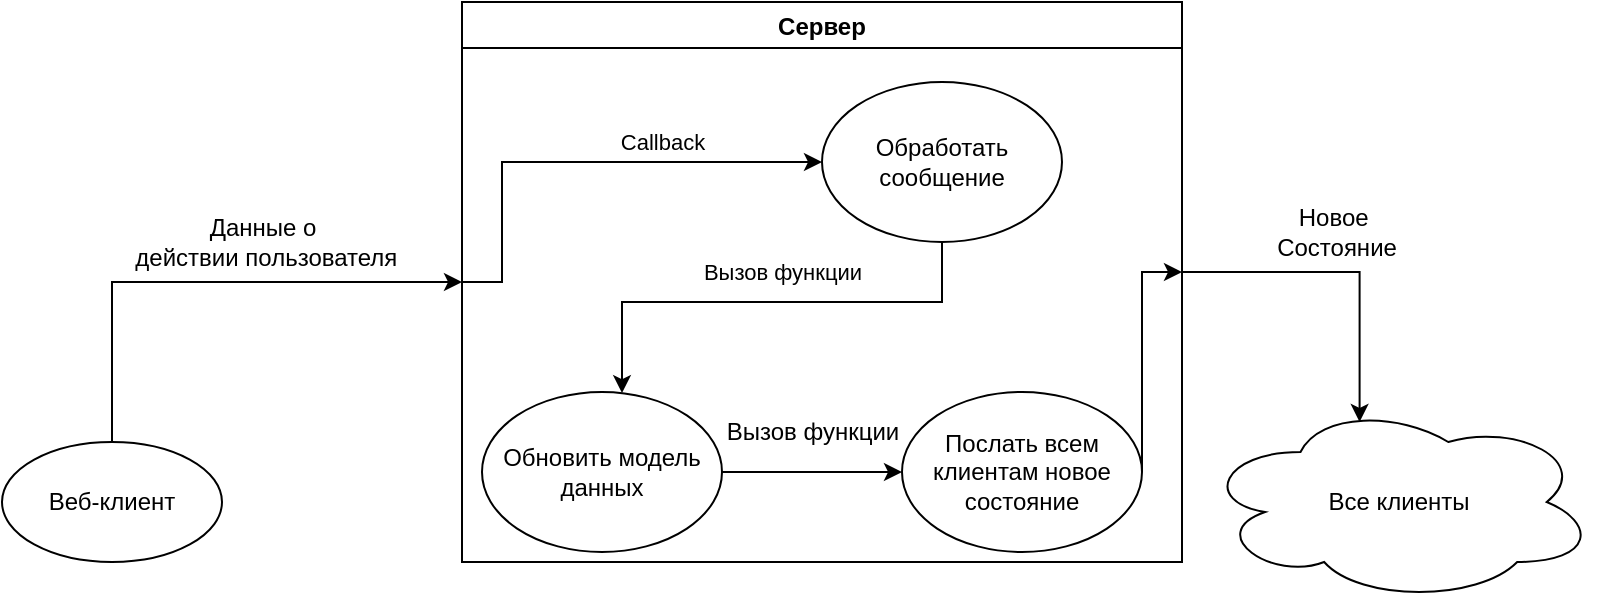 <mxfile version="10.7.1" type="device"><diagram id="R-Iso9etgkiy35jabJ_L" name="Page-1"><mxGraphModel dx="1394" dy="747" grid="1" gridSize="10" guides="1" tooltips="1" connect="1" arrows="1" fold="1" page="1" pageScale="1" pageWidth="827" pageHeight="1169" math="0" shadow="0"><root><mxCell id="0"/><mxCell id="1" parent="0"/><mxCell id="2t2cCGpDgxDQgtQVX-Z_-20" value="" style="edgeStyle=orthogonalEdgeStyle;rounded=0;orthogonalLoop=1;jettySize=auto;html=1;entryX=0;entryY=0.5;entryDx=0;entryDy=0;exitX=0.5;exitY=0;exitDx=0;exitDy=0;" edge="1" parent="1" source="2t2cCGpDgxDQgtQVX-Z_-2" target="2t2cCGpDgxDQgtQVX-Z_-7"><mxGeometry relative="1" as="geometry"><mxPoint x="170" y="175" as="sourcePoint"/><mxPoint x="330" y="220" as="targetPoint"/></mxGeometry></mxCell><mxCell id="2t2cCGpDgxDQgtQVX-Z_-21" value="Данные о&lt;br&gt;&amp;nbsp;действии пользователя" style="text;html=1;resizable=0;points=[];align=center;verticalAlign=middle;labelBackgroundColor=#ffffff;" vertex="1" connectable="0" parent="2t2cCGpDgxDQgtQVX-Z_-20"><mxGeometry x="-0.28" y="-1" relative="1" as="geometry"><mxPoint x="63" y="-21" as="offset"/></mxGeometry></mxCell><mxCell id="2t2cCGpDgxDQgtQVX-Z_-2" value="Веб-клиент" style="ellipse;whiteSpace=wrap;html=1;" vertex="1" parent="1"><mxGeometry x="10" y="295" width="110" height="60" as="geometry"/></mxCell><mxCell id="2t2cCGpDgxDQgtQVX-Z_-29" style="edgeStyle=orthogonalEdgeStyle;rounded=0;orthogonalLoop=1;jettySize=auto;html=1;exitX=1;exitY=0.5;exitDx=0;exitDy=0;entryX=0.4;entryY=0.1;entryDx=0;entryDy=0;entryPerimeter=0;" edge="1" parent="1" source="2t2cCGpDgxDQgtQVX-Z_-7" target="2t2cCGpDgxDQgtQVX-Z_-12"><mxGeometry relative="1" as="geometry"><Array as="points"><mxPoint x="689" y="210"/></Array></mxGeometry></mxCell><mxCell id="2t2cCGpDgxDQgtQVX-Z_-33" value="Новое&amp;nbsp;&lt;br&gt;Состояние&lt;br&gt;" style="text;html=1;resizable=0;points=[];align=center;verticalAlign=middle;labelBackgroundColor=#ffffff;" vertex="1" connectable="0" parent="2t2cCGpDgxDQgtQVX-Z_-29"><mxGeometry x="-0.293" y="2" relative="1" as="geometry"><mxPoint x="22" y="-18" as="offset"/></mxGeometry></mxCell><mxCell id="2t2cCGpDgxDQgtQVX-Z_-7" value="Сервер" style="swimlane;" vertex="1" parent="1"><mxGeometry x="240" y="75" width="360" height="280" as="geometry"/></mxCell><mxCell id="2t2cCGpDgxDQgtQVX-Z_-46" value="Вызов функции" style="edgeStyle=orthogonalEdgeStyle;rounded=0;orthogonalLoop=1;jettySize=auto;html=1;" edge="1" parent="2t2cCGpDgxDQgtQVX-Z_-7" source="2t2cCGpDgxDQgtQVX-Z_-34" target="2t2cCGpDgxDQgtQVX-Z_-37"><mxGeometry x="-0.066" y="-15" relative="1" as="geometry"><Array as="points"><mxPoint x="240" y="150"/><mxPoint x="80" y="150"/></Array><mxPoint as="offset"/></mxGeometry></mxCell><mxCell id="2t2cCGpDgxDQgtQVX-Z_-34" value="Обработать сообщение" style="ellipse;whiteSpace=wrap;html=1;" vertex="1" parent="2t2cCGpDgxDQgtQVX-Z_-7"><mxGeometry x="180" y="40" width="120" height="80" as="geometry"/></mxCell><mxCell id="2t2cCGpDgxDQgtQVX-Z_-41" value="" style="edgeStyle=orthogonalEdgeStyle;rounded=0;orthogonalLoop=1;jettySize=auto;html=1;" edge="1" parent="2t2cCGpDgxDQgtQVX-Z_-7" source="2t2cCGpDgxDQgtQVX-Z_-37" target="2t2cCGpDgxDQgtQVX-Z_-40"><mxGeometry relative="1" as="geometry"/></mxCell><mxCell id="2t2cCGpDgxDQgtQVX-Z_-49" value="&lt;span&gt;Вызов функции&lt;/span&gt;" style="text;html=1;resizable=0;points=[];align=center;verticalAlign=middle;labelBackgroundColor=#ffffff;" vertex="1" connectable="0" parent="2t2cCGpDgxDQgtQVX-Z_-41"><mxGeometry x="-0.222" y="2" relative="1" as="geometry"><mxPoint x="10" y="-18" as="offset"/></mxGeometry></mxCell><mxCell id="2t2cCGpDgxDQgtQVX-Z_-37" value="Обновить модель данных" style="ellipse;whiteSpace=wrap;html=1;" vertex="1" parent="2t2cCGpDgxDQgtQVX-Z_-7"><mxGeometry x="10" y="195" width="120" height="80" as="geometry"/></mxCell><mxCell id="2t2cCGpDgxDQgtQVX-Z_-40" value="Послать всем клиентам новое состояние" style="ellipse;whiteSpace=wrap;html=1;" vertex="1" parent="2t2cCGpDgxDQgtQVX-Z_-7"><mxGeometry x="220" y="195" width="120" height="80" as="geometry"/></mxCell><mxCell id="2t2cCGpDgxDQgtQVX-Z_-45" value="Callback" style="edgeStyle=orthogonalEdgeStyle;rounded=0;orthogonalLoop=1;jettySize=auto;html=1;exitX=0;exitY=0.5;exitDx=0;exitDy=0;entryX=0;entryY=0.5;entryDx=0;entryDy=0;" edge="1" parent="2t2cCGpDgxDQgtQVX-Z_-7" source="2t2cCGpDgxDQgtQVX-Z_-7" target="2t2cCGpDgxDQgtQVX-Z_-34"><mxGeometry x="0.333" y="10" relative="1" as="geometry"><Array as="points"><mxPoint x="20" y="140"/><mxPoint x="20" y="80"/></Array><mxPoint as="offset"/></mxGeometry></mxCell><mxCell id="2t2cCGpDgxDQgtQVX-Z_-12" value="Все клиенты" style="ellipse;shape=cloud;whiteSpace=wrap;html=1;" vertex="1" parent="1"><mxGeometry x="610" y="275" width="197" height="100" as="geometry"/></mxCell><mxCell id="2t2cCGpDgxDQgtQVX-Z_-42" value="" style="edgeStyle=orthogonalEdgeStyle;rounded=0;orthogonalLoop=1;jettySize=auto;html=1;" edge="1" parent="1" source="2t2cCGpDgxDQgtQVX-Z_-40"><mxGeometry relative="1" as="geometry"><mxPoint x="600" y="210" as="targetPoint"/><Array as="points"><mxPoint x="580" y="300"/><mxPoint x="580" y="210"/><mxPoint x="600" y="210"/></Array></mxGeometry></mxCell></root></mxGraphModel></diagram></mxfile>